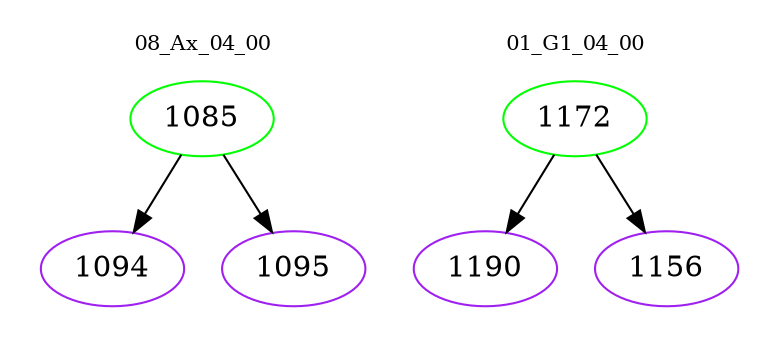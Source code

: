 digraph{
subgraph cluster_0 {
color = white
label = "08_Ax_04_00";
fontsize=10;
T0_1085 [label="1085", color="green"]
T0_1085 -> T0_1094 [color="black"]
T0_1094 [label="1094", color="purple"]
T0_1085 -> T0_1095 [color="black"]
T0_1095 [label="1095", color="purple"]
}
subgraph cluster_1 {
color = white
label = "01_G1_04_00";
fontsize=10;
T1_1172 [label="1172", color="green"]
T1_1172 -> T1_1190 [color="black"]
T1_1190 [label="1190", color="purple"]
T1_1172 -> T1_1156 [color="black"]
T1_1156 [label="1156", color="purple"]
}
}

